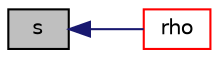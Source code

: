 digraph "s"
{
  bgcolor="transparent";
  edge [fontname="Helvetica",fontsize="10",labelfontname="Helvetica",labelfontsize="10"];
  node [fontname="Helvetica",fontsize="10",shape=record];
  rankdir="LR";
  Node1 [label="s",height=0.2,width=0.4,color="black", fillcolor="grey75", style="filled", fontcolor="black"];
  Node1 -> Node2 [dir="back",color="midnightblue",fontsize="10",style="solid",fontname="Helvetica"];
  Node2 [label="rho",height=0.2,width=0.4,color="red",URL="$a01028.html#a359d9102401045ba4fa2c2a4aecfca71",tooltip="Return density [kg/m^3]. "];
}
